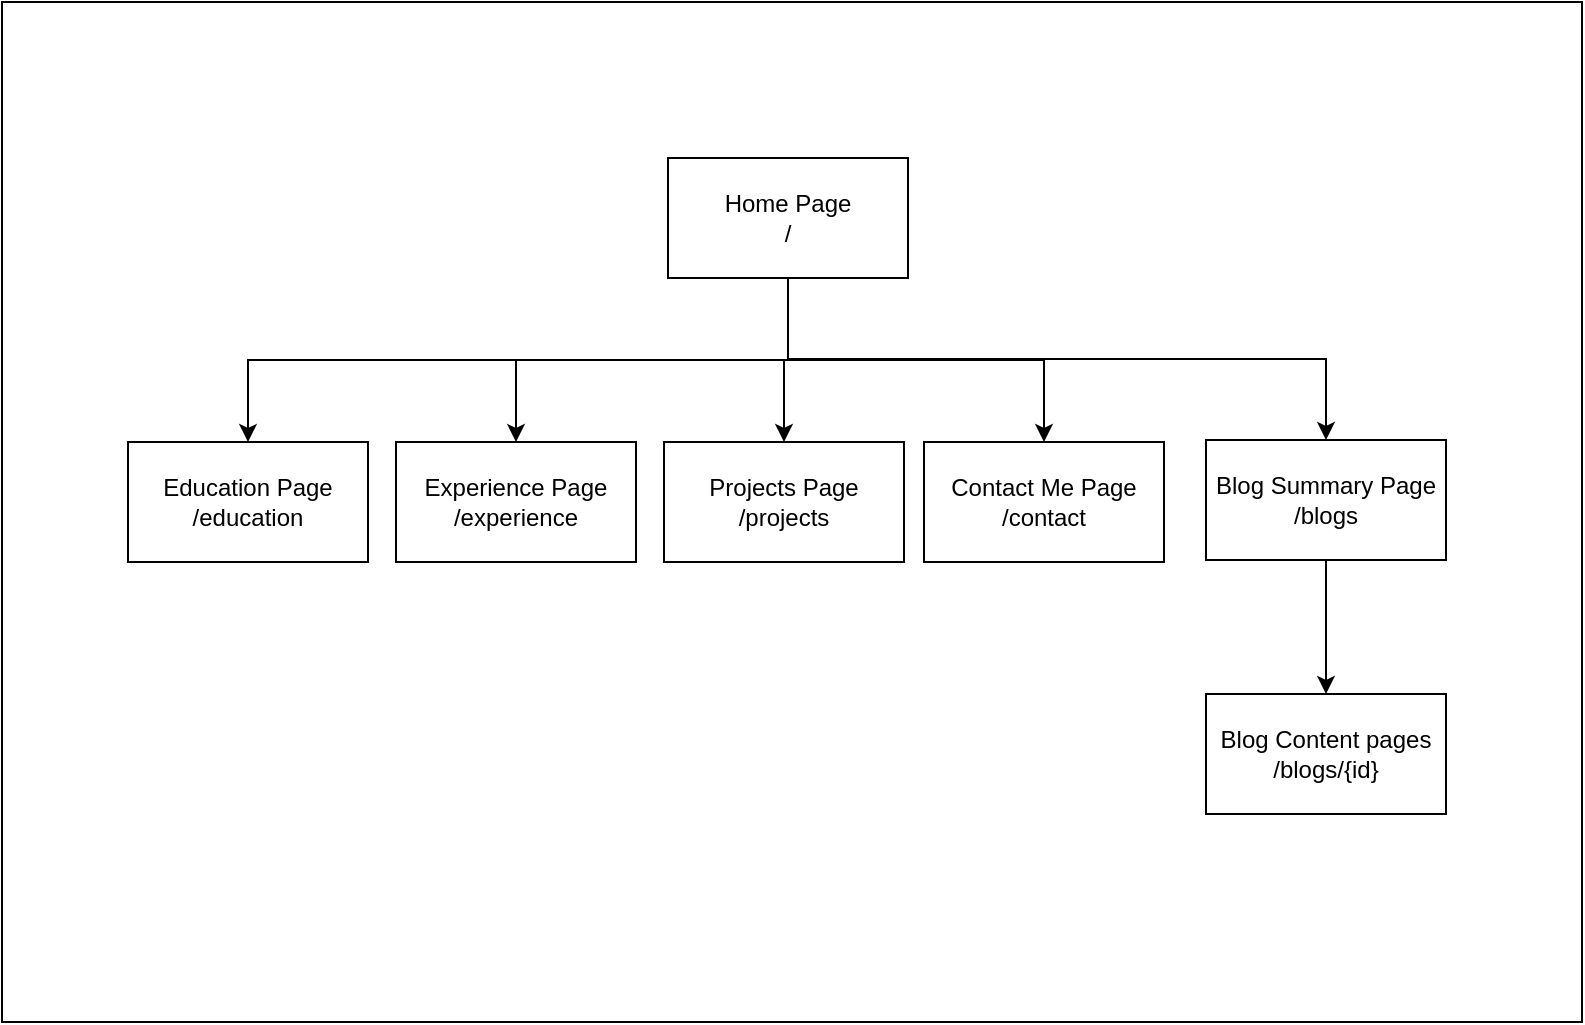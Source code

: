 <mxfile version="22.1.16" type="device">
  <diagram id="prtHgNgQTEPvFCAcTncT" name="Page-1">
    <mxGraphModel dx="1050" dy="522" grid="1" gridSize="10" guides="1" tooltips="1" connect="1" arrows="1" fold="1" page="1" pageScale="1" pageWidth="827" pageHeight="1169" math="0" shadow="0">
      <root>
        <mxCell id="0" />
        <mxCell id="1" parent="0" />
        <mxCell id="kUAr3tGx4ollu1xObWtT-17" value="" style="rounded=0;whiteSpace=wrap;html=1;" vertex="1" parent="1">
          <mxGeometry x="30" y="30" width="790" height="510" as="geometry" />
        </mxCell>
        <mxCell id="kUAr3tGx4ollu1xObWtT-10" style="edgeStyle=orthogonalEdgeStyle;rounded=0;orthogonalLoop=1;jettySize=auto;html=1;exitX=0.5;exitY=1;exitDx=0;exitDy=0;entryX=0.5;entryY=0;entryDx=0;entryDy=0;" edge="1" parent="1" source="kUAr3tGx4ollu1xObWtT-1" target="kUAr3tGx4ollu1xObWtT-3">
          <mxGeometry relative="1" as="geometry" />
        </mxCell>
        <mxCell id="kUAr3tGx4ollu1xObWtT-11" style="edgeStyle=orthogonalEdgeStyle;rounded=0;orthogonalLoop=1;jettySize=auto;html=1;exitX=0.5;exitY=1;exitDx=0;exitDy=0;entryX=0.5;entryY=0;entryDx=0;entryDy=0;" edge="1" parent="1" source="kUAr3tGx4ollu1xObWtT-1" target="kUAr3tGx4ollu1xObWtT-4">
          <mxGeometry relative="1" as="geometry" />
        </mxCell>
        <mxCell id="kUAr3tGx4ollu1xObWtT-12" style="edgeStyle=orthogonalEdgeStyle;rounded=0;orthogonalLoop=1;jettySize=auto;html=1;exitX=0.5;exitY=1;exitDx=0;exitDy=0;entryX=0.5;entryY=0;entryDx=0;entryDy=0;" edge="1" parent="1" source="kUAr3tGx4ollu1xObWtT-1" target="kUAr3tGx4ollu1xObWtT-2">
          <mxGeometry relative="1" as="geometry" />
        </mxCell>
        <mxCell id="kUAr3tGx4ollu1xObWtT-14" style="edgeStyle=orthogonalEdgeStyle;rounded=0;orthogonalLoop=1;jettySize=auto;html=1;exitX=0.5;exitY=1;exitDx=0;exitDy=0;entryX=0.5;entryY=0;entryDx=0;entryDy=0;" edge="1" parent="1" source="kUAr3tGx4ollu1xObWtT-1" target="kUAr3tGx4ollu1xObWtT-7">
          <mxGeometry relative="1" as="geometry" />
        </mxCell>
        <mxCell id="kUAr3tGx4ollu1xObWtT-16" style="edgeStyle=orthogonalEdgeStyle;rounded=0;orthogonalLoop=1;jettySize=auto;html=1;exitX=0.5;exitY=1;exitDx=0;exitDy=0;entryX=0.5;entryY=0;entryDx=0;entryDy=0;" edge="1" parent="1" source="kUAr3tGx4ollu1xObWtT-1" target="kUAr3tGx4ollu1xObWtT-5">
          <mxGeometry relative="1" as="geometry" />
        </mxCell>
        <mxCell id="kUAr3tGx4ollu1xObWtT-1" value="Home Page&lt;br&gt;/" style="rounded=0;whiteSpace=wrap;html=1;" vertex="1" parent="1">
          <mxGeometry x="363" y="108" width="120" height="60" as="geometry" />
        </mxCell>
        <mxCell id="kUAr3tGx4ollu1xObWtT-2" value="Education Page&lt;br&gt;/education" style="rounded=0;whiteSpace=wrap;html=1;" vertex="1" parent="1">
          <mxGeometry x="93" y="250" width="120" height="60" as="geometry" />
        </mxCell>
        <mxCell id="kUAr3tGx4ollu1xObWtT-3" value="Projects Page&lt;br&gt;/projects" style="rounded=0;whiteSpace=wrap;html=1;" vertex="1" parent="1">
          <mxGeometry x="361" y="250" width="120" height="60" as="geometry" />
        </mxCell>
        <mxCell id="kUAr3tGx4ollu1xObWtT-4" value="Experience Page&lt;br&gt;/experience" style="rounded=0;whiteSpace=wrap;html=1;" vertex="1" parent="1">
          <mxGeometry x="227" y="250" width="120" height="60" as="geometry" />
        </mxCell>
        <mxCell id="kUAr3tGx4ollu1xObWtT-5" value="Contact Me Page&lt;br&gt;/contact" style="rounded=0;whiteSpace=wrap;html=1;" vertex="1" parent="1">
          <mxGeometry x="491" y="250" width="120" height="60" as="geometry" />
        </mxCell>
        <mxCell id="kUAr3tGx4ollu1xObWtT-15" style="edgeStyle=orthogonalEdgeStyle;rounded=0;orthogonalLoop=1;jettySize=auto;html=1;exitX=0.5;exitY=1;exitDx=0;exitDy=0;entryX=0.5;entryY=0;entryDx=0;entryDy=0;" edge="1" parent="1" source="kUAr3tGx4ollu1xObWtT-7" target="kUAr3tGx4ollu1xObWtT-8">
          <mxGeometry relative="1" as="geometry">
            <mxPoint x="677" y="309" as="sourcePoint" />
            <mxPoint x="680" y="360" as="targetPoint" />
          </mxGeometry>
        </mxCell>
        <mxCell id="kUAr3tGx4ollu1xObWtT-7" value="Blog Summary Page&lt;br&gt;/blogs" style="rounded=0;whiteSpace=wrap;html=1;" vertex="1" parent="1">
          <mxGeometry x="632" y="249" width="120" height="60" as="geometry" />
        </mxCell>
        <mxCell id="kUAr3tGx4ollu1xObWtT-8" value="Blog Content pages&lt;br&gt;/blogs/{id}" style="rounded=0;whiteSpace=wrap;html=1;" vertex="1" parent="1">
          <mxGeometry x="632" y="376" width="120" height="60" as="geometry" />
        </mxCell>
      </root>
    </mxGraphModel>
  </diagram>
</mxfile>
